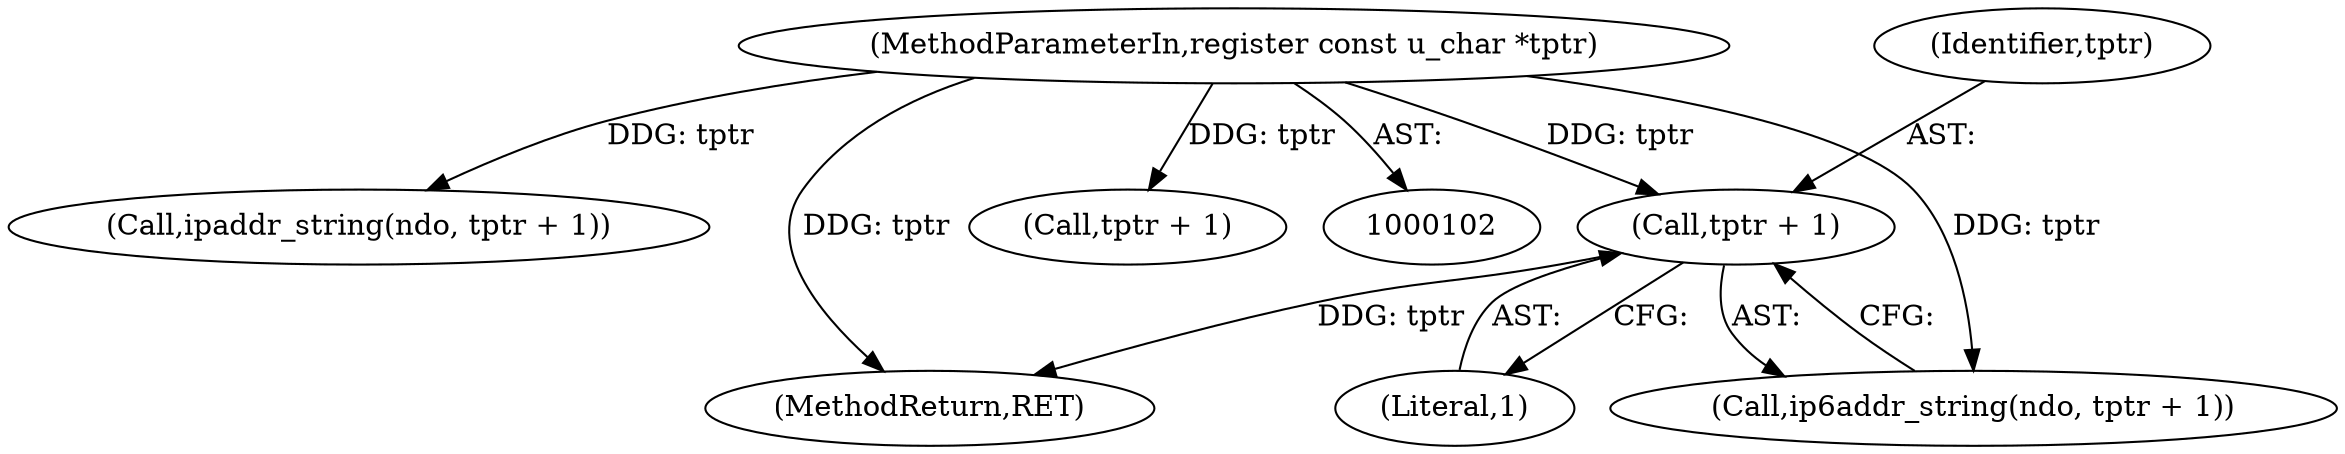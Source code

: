 digraph "1_tcpdump_5d340a5ca6e420a70297cdbdf777333f18bfdab7@pointer" {
"1000149" [label="(Call,tptr + 1)"];
"1000104" [label="(MethodParameterIn,register const u_char *tptr)"];
"1000135" [label="(Call,ipaddr_string(ndo, tptr + 1))"];
"1000149" [label="(Call,tptr + 1)"];
"1000150" [label="(Identifier,tptr)"];
"1000151" [label="(Literal,1)"];
"1000104" [label="(MethodParameterIn,register const u_char *tptr)"];
"1000147" [label="(Call,ip6addr_string(ndo, tptr + 1))"];
"1000160" [label="(MethodReturn,RET)"];
"1000137" [label="(Call,tptr + 1)"];
"1000149" -> "1000147"  [label="AST: "];
"1000149" -> "1000151"  [label="CFG: "];
"1000150" -> "1000149"  [label="AST: "];
"1000151" -> "1000149"  [label="AST: "];
"1000147" -> "1000149"  [label="CFG: "];
"1000149" -> "1000160"  [label="DDG: tptr"];
"1000104" -> "1000149"  [label="DDG: tptr"];
"1000104" -> "1000102"  [label="AST: "];
"1000104" -> "1000160"  [label="DDG: tptr"];
"1000104" -> "1000135"  [label="DDG: tptr"];
"1000104" -> "1000137"  [label="DDG: tptr"];
"1000104" -> "1000147"  [label="DDG: tptr"];
}
